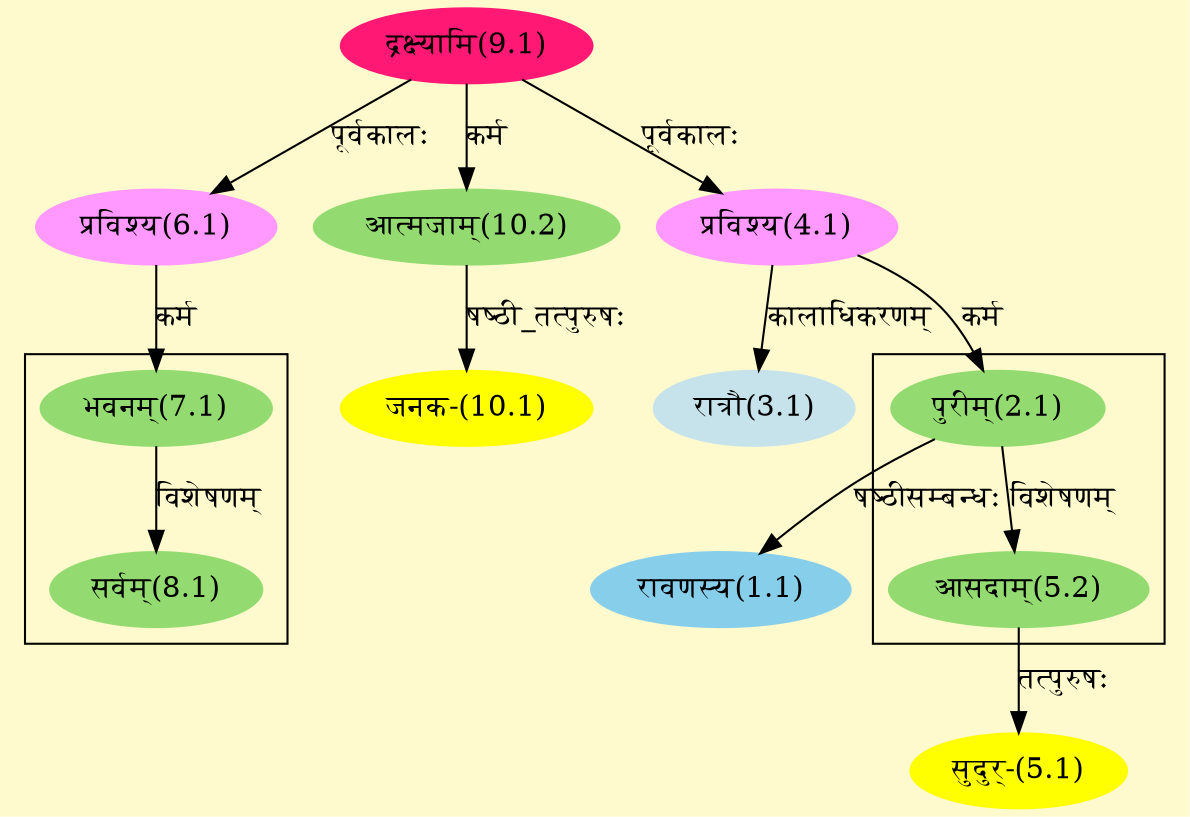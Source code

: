 digraph G{
rankdir=BT;
 compound=true;
 bgcolor="lemonchiffon1";

subgraph cluster_1{
Node5_2 [style=filled, color="#93DB70" label = "आसदाम्(5.2)"]
Node2_1 [style=filled, color="#93DB70" label = "पुरीम्(2.1)"]

}

subgraph cluster_2{
Node8_1 [style=filled, color="#93DB70" label = "सर्वम्(8.1)"]
Node7_1 [style=filled, color="#93DB70" label = "भवनम्(7.1)"]

}
Node1_1 [style=filled, color="#87CEEB" label = "रावणस्य(1.1)"]
Node2_1 [style=filled, color="#93DB70" label = "पुरीम्(2.1)"]
Node4_1 [style=filled, color="#FF99FF" label = "प्रविश्य(4.1)"]
Node3_1 [style=filled, color="#C6E2EB" label = "रात्रौ(3.1)"]
Node9_1 [style=filled, color="#FF1975" label = "द्रक्ष्यामि(9.1)"]
Node5_1 [style=filled, color="#FFFF00" label = "सुदुर्-(5.1)"]
Node5_2 [style=filled, color="#93DB70" label = "आसदाम्(5.2)"]
Node6_1 [style=filled, color="#FF99FF" label = "प्रविश्य(6.1)"]
Node7_1 [style=filled, color="#93DB70" label = "भवनम्(7.1)"]
Node [style=filled, color="" label = "()"]
Node10_1 [style=filled, color="#FFFF00" label = "जनक-(10.1)"]
Node10_2 [style=filled, color="#93DB70" label = "आत्मजाम्(10.2)"]
/* Start of Relations section */

Node1_1 -> Node2_1 [  label="षष्ठीसम्बन्धः"  dir="back" ]
Node2_1 -> Node4_1 [  label="कर्म"  dir="back" ]
Node3_1 -> Node4_1 [  label="कालाधिकरणम्"  dir="back" ]
Node4_1 -> Node9_1 [  label="पूर्वकालः"  dir="back" ]
Node5_1 -> Node5_2 [  label="तत्पुरुषः"  dir="back" ]
Node5_2 -> Node2_1 [  label="विशेषणम्"  dir="back" ]
Node6_1 -> Node9_1 [  label="पूर्वकालः"  dir="back" ]
Node7_1 -> Node6_1 [  label="कर्म"  dir="back" ]
Node8_1 -> Node7_1 [  label="विशेषणम्"  dir="back" ]
Node10_1 -> Node10_2 [  label="षष्ठी_तत्पुरुषः"  dir="back" ]
Node10_2 -> Node9_1 [  label="कर्म"  dir="back" ]
}
